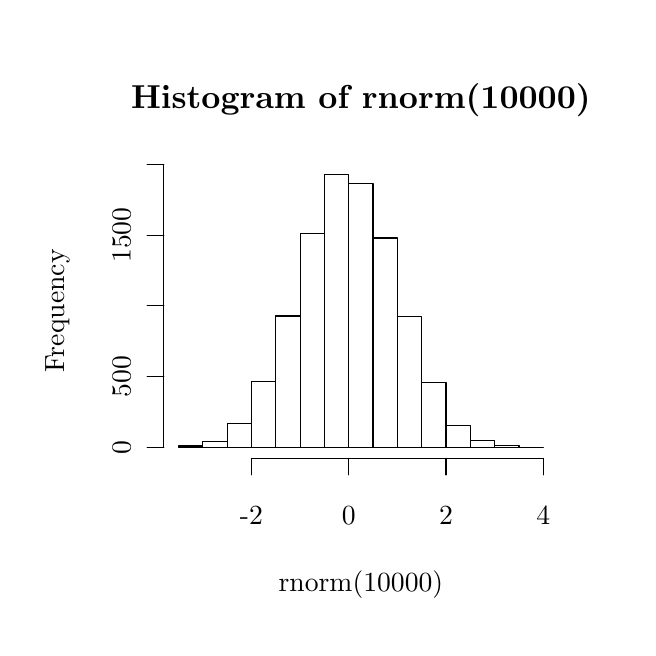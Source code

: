 % Created by tikzDevice version 0.6.2 on 2012-03-19 23:50:40
% !TEX encoding = UTF-8 Unicode
\begin{tikzpicture}[x=1pt,y=1pt]
\definecolor[named]{drawColor}{rgb}{0.00,0.00,0.00}
\definecolor[named]{fillColor}{rgb}{1.00,1.00,1.00}
\fill[color=fillColor,fill opacity=0.00,] (0,0) rectangle (216.81,216.81);
\begin{scope}
\path[clip] (  0.00,  0.00) rectangle (216.81,216.81);
\definecolor[named]{drawColor}{rgb}{0.00,0.00,0.00}

\node[color=drawColor,anchor=base,inner sep=0pt, outer sep=0pt, scale=  1.20] at (120.41,187.68) {\bfseries Histogram of rnorm(10000)};

\node[color=drawColor,anchor=base,inner sep=0pt, outer sep=0pt, scale=  1.00] at (120.41, 13.20) {rnorm(10000)};

\node[rotate= 90.00,color=drawColor,anchor=base,inner sep=0pt, outer sep=0pt, scale=  1.00] at ( 13.20,114.41) {Frequency};
\end{scope}
\begin{scope}
\path[clip] (  0.00,  0.00) rectangle (216.81,216.81);
\definecolor[named]{drawColor}{rgb}{0.00,0.00,0.00}

\draw[color=drawColor,line cap=round,line join=round,fill opacity=0.00,] ( 80.85, 61.20) -- (186.34, 61.20);

\draw[color=drawColor,line cap=round,line join=round,fill opacity=0.00,] ( 80.85, 61.20) -- ( 80.85, 55.20);

\draw[color=drawColor,line cap=round,line join=round,fill opacity=0.00,] (116.01, 61.20) -- (116.01, 55.20);

\draw[color=drawColor,line cap=round,line join=round,fill opacity=0.00,] (151.17, 61.20) -- (151.17, 55.20);

\draw[color=drawColor,line cap=round,line join=round,fill opacity=0.00,] (186.34, 61.20) -- (186.34, 55.20);

\node[color=drawColor,anchor=base,inner sep=0pt, outer sep=0pt, scale=  1.00] at ( 80.85, 37.20) {-2};

\node[color=drawColor,anchor=base,inner sep=0pt, outer sep=0pt, scale=  1.00] at (116.01, 37.20) {0};

\node[color=drawColor,anchor=base,inner sep=0pt, outer sep=0pt, scale=  1.00] at (151.17, 37.20) {2};

\node[color=drawColor,anchor=base,inner sep=0pt, outer sep=0pt, scale=  1.00] at (186.34, 37.20) {4};

\draw[color=drawColor,line cap=round,line join=round,fill opacity=0.00,] ( 49.20, 65.14) -- ( 49.20,167.40);

\draw[color=drawColor,line cap=round,line join=round,fill opacity=0.00,] ( 49.20, 65.14) -- ( 43.20, 65.14);

\draw[color=drawColor,line cap=round,line join=round,fill opacity=0.00,] ( 49.20, 90.71) -- ( 43.20, 90.71);

\draw[color=drawColor,line cap=round,line join=round,fill opacity=0.00,] ( 49.20,116.27) -- ( 43.20,116.27);

\draw[color=drawColor,line cap=round,line join=round,fill opacity=0.00,] ( 49.20,141.84) -- ( 43.20,141.84);

\draw[color=drawColor,line cap=round,line join=round,fill opacity=0.00,] ( 49.20,167.40) -- ( 43.20,167.40);

\node[rotate= 90.00,color=drawColor,anchor=base,inner sep=0pt, outer sep=0pt, scale=  1.00] at ( 37.20, 65.14) {0};

\node[rotate= 90.00,color=drawColor,anchor=base,inner sep=0pt, outer sep=0pt, scale=  1.00] at ( 37.20, 90.71) {500};

\node[rotate= 90.00,color=drawColor,anchor=base,inner sep=0pt, outer sep=0pt, scale=  1.00] at ( 37.20,141.84) {1500};
\end{scope}
\begin{scope}
\path[clip] ( 49.20, 61.20) rectangle (191.61,167.61);
\definecolor[named]{drawColor}{rgb}{0.00,0.00,0.00}

\draw[color=drawColor,line cap=round,line join=round,fill opacity=0.00,] ( 54.47, 65.14) rectangle ( 63.27, 65.65);

\draw[color=drawColor,line cap=round,line join=round,fill opacity=0.00,] ( 63.27, 65.14) rectangle ( 72.06, 67.29);

\draw[color=drawColor,line cap=round,line join=round,fill opacity=0.00,] ( 72.06, 65.14) rectangle ( 80.85, 73.73);

\draw[color=drawColor,line cap=round,line join=round,fill opacity=0.00,] ( 80.85, 65.14) rectangle ( 89.64, 88.92);

\draw[color=drawColor,line cap=round,line join=round,fill opacity=0.00,] ( 89.64, 65.14) rectangle ( 98.43,112.64);

\draw[color=drawColor,line cap=round,line join=round,fill opacity=0.00,] ( 98.43, 65.14) rectangle (107.22,142.35);

\draw[color=drawColor,line cap=round,line join=round,fill opacity=0.00,] (107.22, 65.14) rectangle (116.01,163.67);

\draw[color=drawColor,line cap=round,line join=round,fill opacity=0.00,] (116.01, 65.14) rectangle (124.80,160.50);

\draw[color=drawColor,line cap=round,line join=round,fill opacity=0.00,] (124.80, 65.14) rectangle (133.59,140.81);

\draw[color=drawColor,line cap=round,line join=round,fill opacity=0.00,] (133.59, 65.14) rectangle (142.38,112.54);

\draw[color=drawColor,line cap=round,line join=round,fill opacity=0.00,] (142.38, 65.14) rectangle (151.17, 88.56);

\draw[color=drawColor,line cap=round,line join=round,fill opacity=0.00,] (151.17, 65.14) rectangle (159.96, 73.12);

\draw[color=drawColor,line cap=round,line join=round,fill opacity=0.00,] (159.96, 65.14) rectangle (168.75, 67.65);

\draw[color=drawColor,line cap=round,line join=round,fill opacity=0.00,] (168.75, 65.14) rectangle (177.54, 65.75);

\draw[color=drawColor,line cap=round,line join=round,fill opacity=0.00,] (177.54, 65.14) rectangle (186.34, 65.24);
\end{scope}
\end{tikzpicture}
